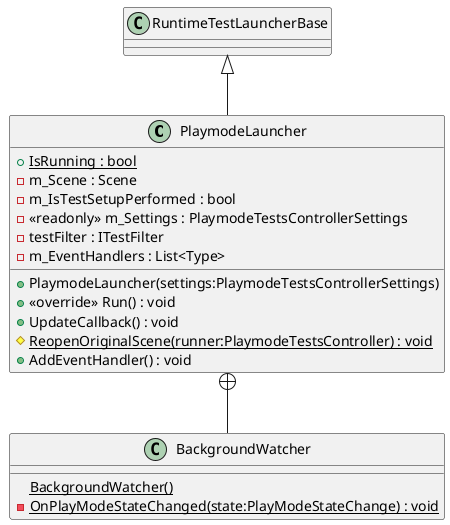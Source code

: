 @startuml
class PlaymodeLauncher {
    + {static} IsRunning : bool
    - m_Scene : Scene
    - m_IsTestSetupPerformed : bool
    - <<readonly>> m_Settings : PlaymodeTestsControllerSettings
    - testFilter : ITestFilter
    - m_EventHandlers : List<Type>
    + PlaymodeLauncher(settings:PlaymodeTestsControllerSettings)
    + <<override>> Run() : void
    + UpdateCallback() : void
    # {static} ReopenOriginalScene(runner:PlaymodeTestsController) : void
    + AddEventHandler() : void
}
class BackgroundWatcher {
    {static} BackgroundWatcher()
    - {static} OnPlayModeStateChanged(state:PlayModeStateChange) : void
}
RuntimeTestLauncherBase <|-- PlaymodeLauncher
PlaymodeLauncher +-- BackgroundWatcher
@enduml
